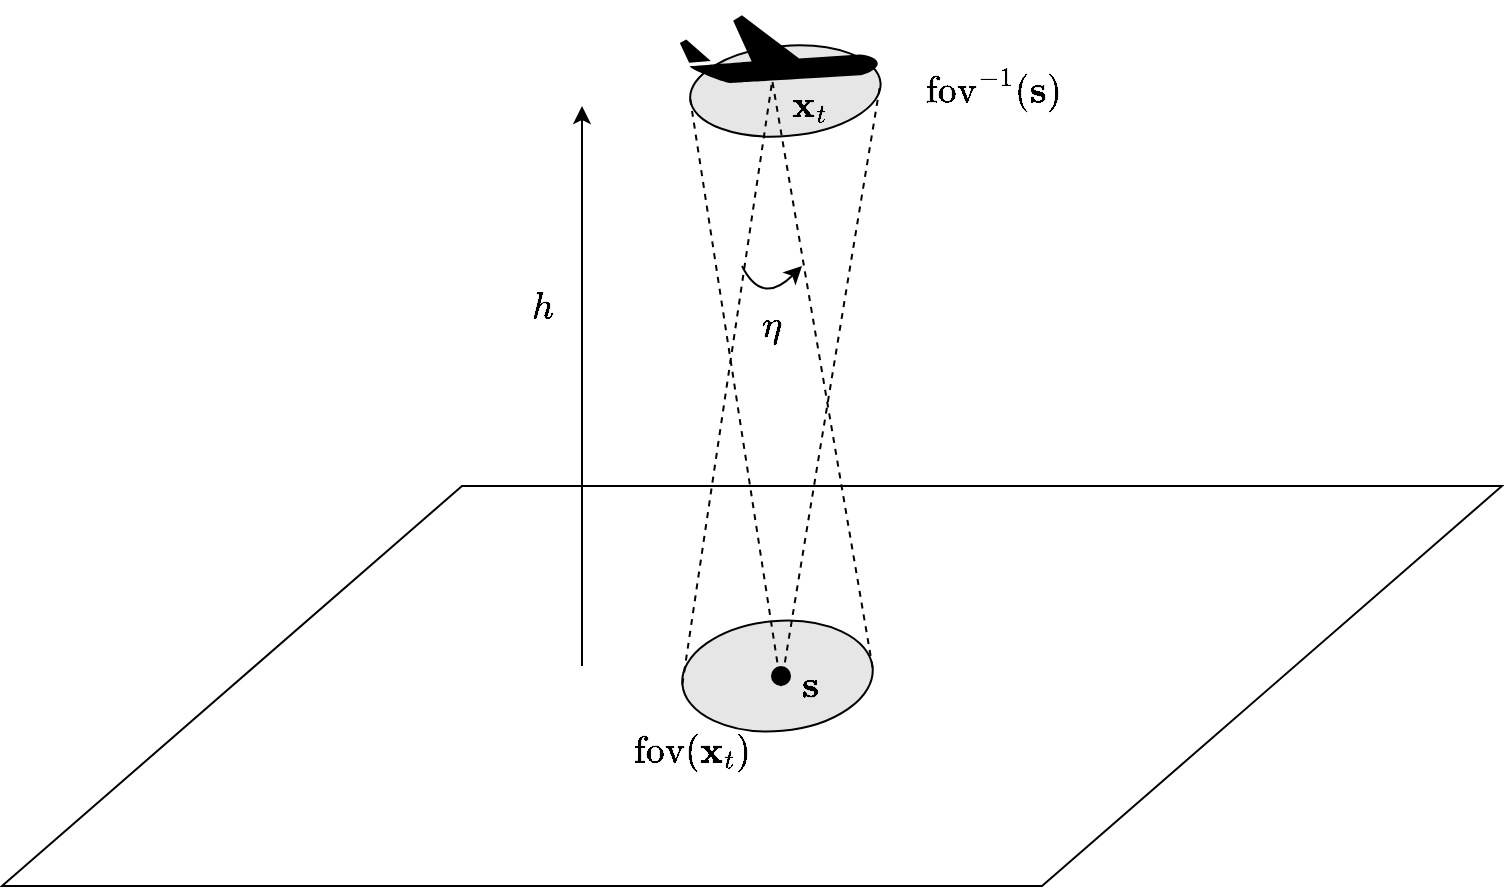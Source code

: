 <mxfile version="18.0.1" type="device"><diagram id="3fj1F_6vdgc_JtYDZL2g" name="Page-1"><mxGraphModel dx="1106" dy="997" grid="1" gridSize="10" guides="1" tooltips="1" connect="1" arrows="1" fold="1" page="1" pageScale="1" pageWidth="850" pageHeight="1100" math="1" shadow="0"><root><mxCell id="0"/><mxCell id="1" parent="0"/><mxCell id="a6p6sVotAGuQy-mLBpjf-3" value="" style="shape=parallelogram;perimeter=parallelogramPerimeter;whiteSpace=wrap;html=1;fixedSize=1;size=230;" vertex="1" parent="1"><mxGeometry x="110" y="450" width="750" height="200" as="geometry"/></mxCell><mxCell id="a6p6sVotAGuQy-mLBpjf-12" value="" style="ellipse;whiteSpace=wrap;html=1;fillColor=#E6E6E6;rotation=-5;" vertex="1" parent="1"><mxGeometry x="450" y="517.5" width="95.5" height="55" as="geometry"/></mxCell><mxCell id="a6p6sVotAGuQy-mLBpjf-4" value="" style="shape=ellipse;fillColor=#000000;strokeColor=none;html=1;sketch=0;" vertex="1" parent="1"><mxGeometry x="494.5" y="540" width="10" height="10" as="geometry"/></mxCell><mxCell id="a6p6sVotAGuQy-mLBpjf-15" value="&lt;font style=&quot;font-size: 16px;&quot;&gt;$$\text{fov}(\mathbf{x}_t)$$&lt;/font&gt;" style="text;html=1;align=center;verticalAlign=middle;resizable=0;points=[];autosize=1;strokeColor=none;fillColor=none;" vertex="1" parent="1"><mxGeometry x="350" y="572.5" width="210" height="20" as="geometry"/></mxCell><mxCell id="a6p6sVotAGuQy-mLBpjf-16" value="$$\mathbf{s}$$" style="text;html=1;align=center;verticalAlign=middle;resizable=0;points=[];autosize=1;strokeColor=none;fillColor=none;fontSize=16;" vertex="1" parent="1"><mxGeometry x="453.94" y="540" width="120" height="20" as="geometry"/></mxCell><mxCell id="a6p6sVotAGuQy-mLBpjf-18" value="" style="ellipse;whiteSpace=wrap;html=1;fillColor=#E6E6E6;rotation=-5;" vertex="1" parent="1"><mxGeometry x="453.94" y="229.98" width="95.5" height="45" as="geometry"/></mxCell><mxCell id="a6p6sVotAGuQy-mLBpjf-1" value="" style="shape=mxgraph.signs.transportation.airplane_1;html=1;pointerEvents=1;fillColor=#000000;strokeColor=none;verticalLabelPosition=bottom;verticalAlign=top;align=center;rotation=15;" vertex="1" parent="1"><mxGeometry x="448.25" y="220" width="99" height="35" as="geometry"/></mxCell><mxCell id="a6p6sVotAGuQy-mLBpjf-14" value="" style="endArrow=none;dashed=1;html=1;rounded=0;exitX=1;exitY=0.5;exitDx=0;exitDy=0;entryX=0.5;entryY=0.79;entryDx=0;entryDy=0;entryPerimeter=0;" edge="1" parent="1" source="a6p6sVotAGuQy-mLBpjf-12" target="a6p6sVotAGuQy-mLBpjf-1"><mxGeometry width="50" height="50" relative="1" as="geometry"><mxPoint x="463.682" y="559.162" as="sourcePoint"/><mxPoint x="470" y="170" as="targetPoint"/></mxGeometry></mxCell><mxCell id="a6p6sVotAGuQy-mLBpjf-13" value="" style="endArrow=none;dashed=1;html=1;rounded=0;entryX=0.5;entryY=0.79;entryDx=0;entryDy=0;entryPerimeter=0;exitX=0;exitY=0.5;exitDx=0;exitDy=0;" edge="1" parent="1" source="a6p6sVotAGuQy-mLBpjf-12" target="a6p6sVotAGuQy-mLBpjf-1"><mxGeometry width="50" height="50" relative="1" as="geometry"><mxPoint x="400" y="530" as="sourcePoint"/><mxPoint x="450" y="480" as="targetPoint"/></mxGeometry></mxCell><mxCell id="a6p6sVotAGuQy-mLBpjf-19" value="" style="endArrow=none;dashed=1;html=1;rounded=0;exitX=0.5;exitY=1;exitDx=0;exitDy=0;entryX=1;entryY=0.5;entryDx=0;entryDy=0;" edge="1" parent="1" source="a6p6sVotAGuQy-mLBpjf-4" target="a6p6sVotAGuQy-mLBpjf-18"><mxGeometry width="50" height="50" relative="1" as="geometry"><mxPoint x="555.318" y="550.838" as="sourcePoint"/><mxPoint x="510" y="260" as="targetPoint"/></mxGeometry></mxCell><mxCell id="a6p6sVotAGuQy-mLBpjf-20" value="" style="endArrow=none;dashed=1;html=1;rounded=0;entryX=0;entryY=0.5;entryDx=0;entryDy=0;exitX=0.5;exitY=1;exitDx=0;exitDy=0;" edge="1" parent="1" source="a6p6sVotAGuQy-mLBpjf-4" target="a6p6sVotAGuQy-mLBpjf-18"><mxGeometry width="50" height="50" relative="1" as="geometry"><mxPoint x="511.04" y="551" as="sourcePoint"/><mxPoint x="557.952" y="260.99" as="targetPoint"/></mxGeometry></mxCell><mxCell id="a6p6sVotAGuQy-mLBpjf-17" value="$$\mathbf{x}_t$$" style="text;html=1;align=center;verticalAlign=middle;resizable=0;points=[];autosize=1;strokeColor=none;fillColor=none;fontSize=16;" vertex="1" parent="1"><mxGeometry x="443.94" y="249.98" width="140" height="20" as="geometry"/></mxCell><mxCell id="a6p6sVotAGuQy-mLBpjf-21" value="$$\text{fov}^{-1}(\mathbf{s})$$" style="text;html=1;align=center;verticalAlign=middle;resizable=0;points=[];autosize=1;strokeColor=none;fillColor=none;fontSize=16;" vertex="1" parent="1"><mxGeometry x="490" y="242.48" width="230" height="20" as="geometry"/></mxCell><mxCell id="a6p6sVotAGuQy-mLBpjf-22" value="" style="curved=1;endArrow=classic;html=1;rounded=0;fontSize=16;" edge="1" parent="1"><mxGeometry width="50" height="50" relative="1" as="geometry"><mxPoint x="480" y="340" as="sourcePoint"/><mxPoint x="510" y="340" as="targetPoint"/><Array as="points"><mxPoint x="490" y="360"/></Array></mxGeometry></mxCell><mxCell id="a6p6sVotAGuQy-mLBpjf-23" value="$$\eta$$" style="text;html=1;align=center;verticalAlign=middle;resizable=0;points=[];autosize=1;strokeColor=none;fillColor=none;fontSize=16;" vertex="1" parent="1"><mxGeometry x="453.94" y="360" width="80" height="20" as="geometry"/></mxCell><mxCell id="a6p6sVotAGuQy-mLBpjf-24" value="" style="endArrow=classic;html=1;rounded=0;fontSize=16;" edge="1" parent="1"><mxGeometry width="50" height="50" relative="1" as="geometry"><mxPoint x="400" y="540" as="sourcePoint"/><mxPoint x="400" y="260" as="targetPoint"/></mxGeometry></mxCell><mxCell id="a6p6sVotAGuQy-mLBpjf-25" value="$$h$$" style="text;html=1;align=center;verticalAlign=middle;resizable=0;points=[];autosize=1;strokeColor=none;fillColor=none;fontSize=16;" vertex="1" parent="1"><mxGeometry x="350" y="350" width="60" height="20" as="geometry"/></mxCell></root></mxGraphModel></diagram></mxfile>
